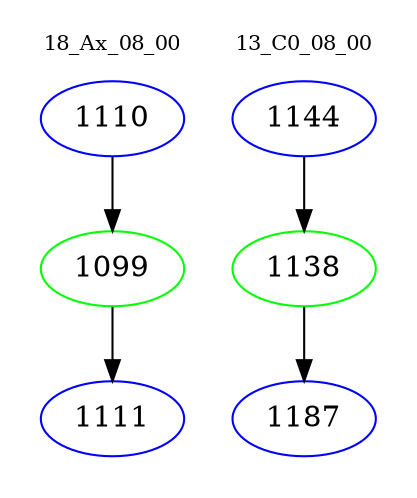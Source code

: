 digraph{
subgraph cluster_0 {
color = white
label = "18_Ax_08_00";
fontsize=10;
T0_1110 [label="1110", color="blue"]
T0_1110 -> T0_1099 [color="black"]
T0_1099 [label="1099", color="green"]
T0_1099 -> T0_1111 [color="black"]
T0_1111 [label="1111", color="blue"]
}
subgraph cluster_1 {
color = white
label = "13_C0_08_00";
fontsize=10;
T1_1144 [label="1144", color="blue"]
T1_1144 -> T1_1138 [color="black"]
T1_1138 [label="1138", color="green"]
T1_1138 -> T1_1187 [color="black"]
T1_1187 [label="1187", color="blue"]
}
}
